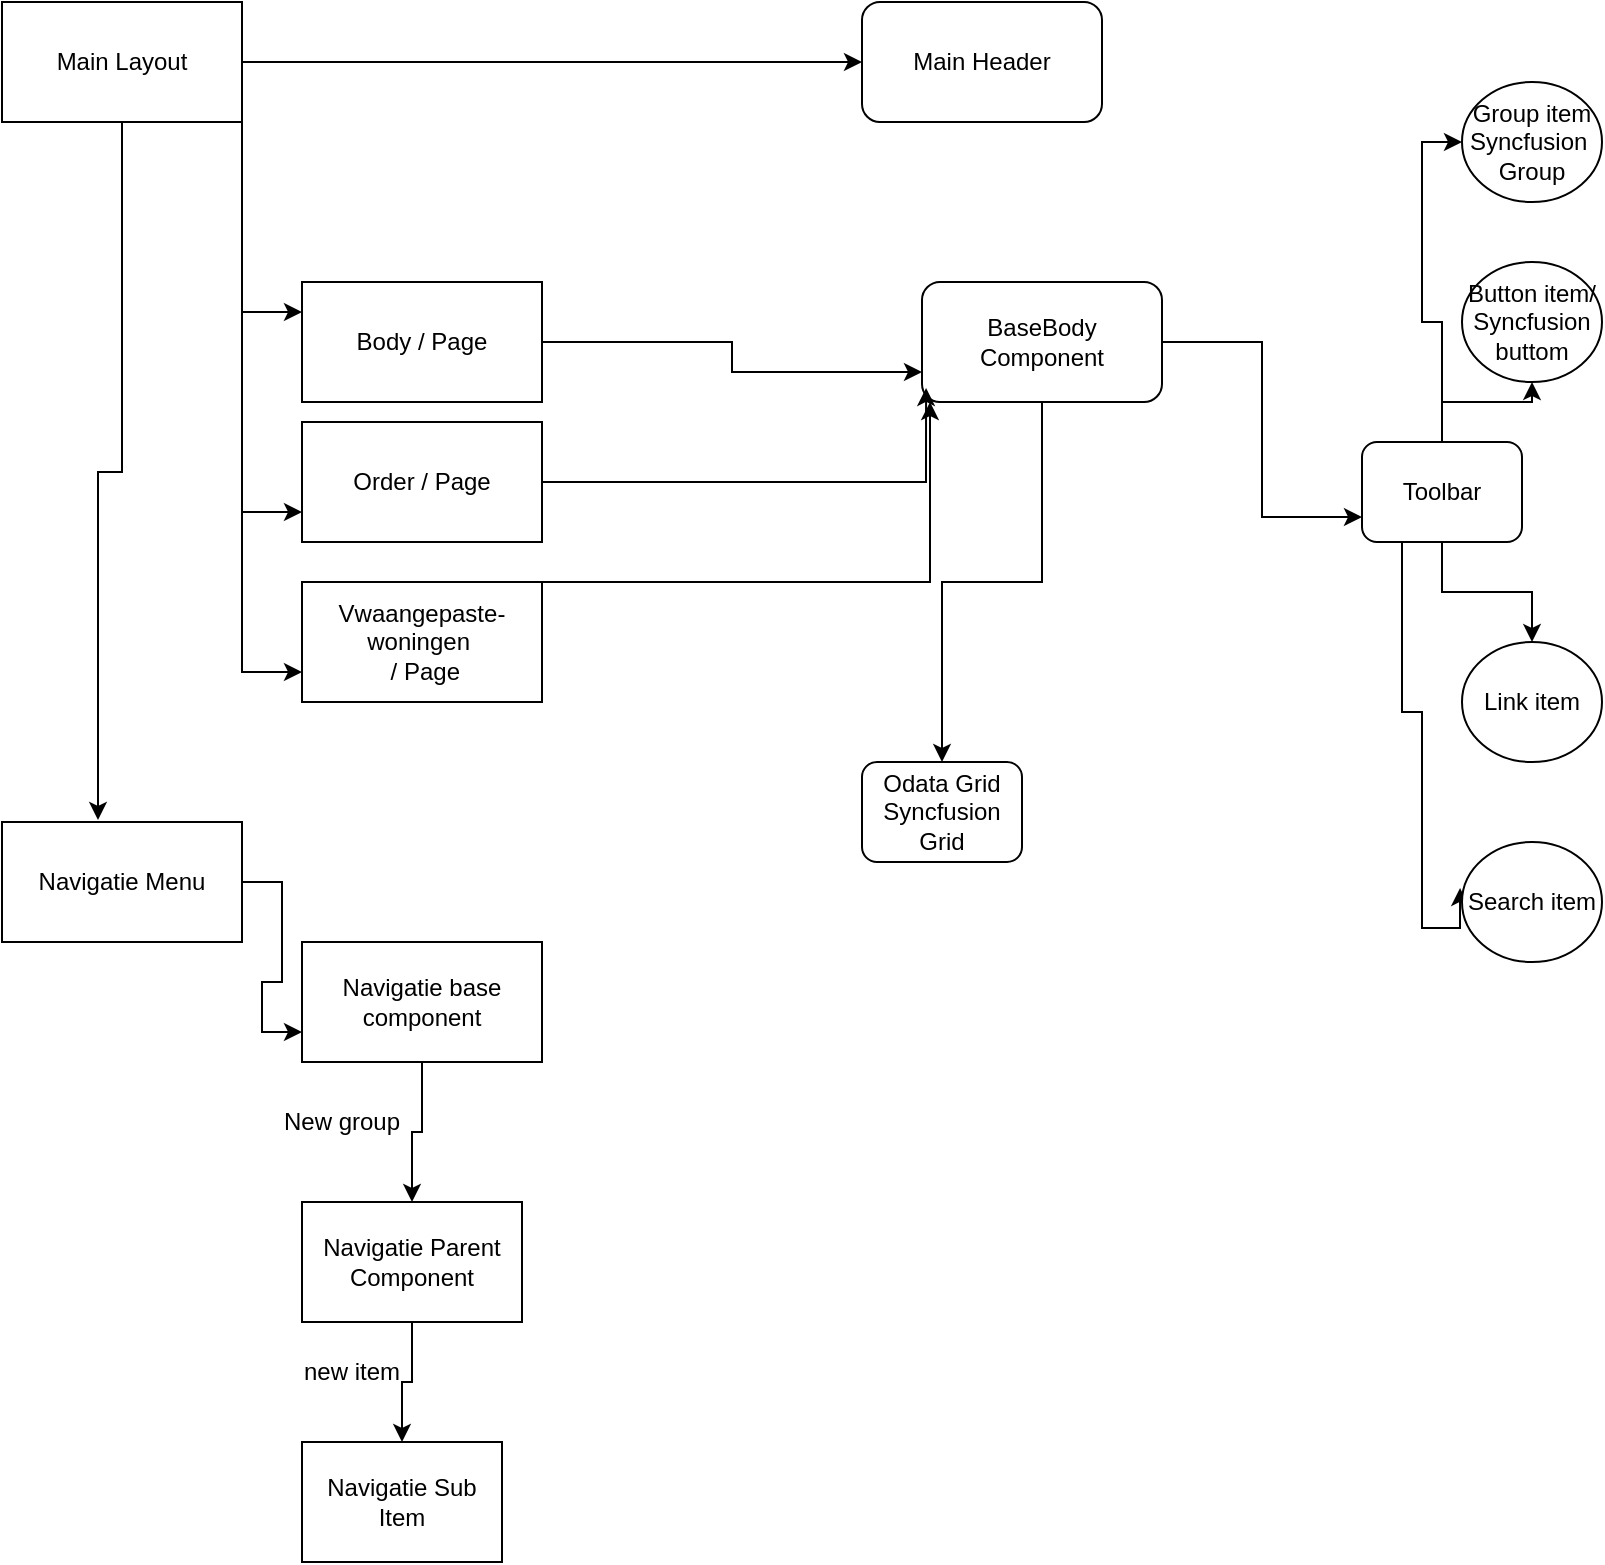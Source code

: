 <mxfile version="13.0.6" type="device" pages="2"><diagram id="EzeYdW157Efq7s_uMG5j" name="Constructor"><mxGraphModel dx="1422" dy="762" grid="1" gridSize="10" guides="1" tooltips="1" connect="1" arrows="1" fold="1" page="1" pageScale="1" pageWidth="827" pageHeight="1169" math="0" shadow="0"><root><mxCell id="0"/><mxCell id="1" parent="0"/><mxCell id="TAttu3GcbCzrDz8C-yx1-27" style="edgeStyle=orthogonalEdgeStyle;rounded=0;orthogonalLoop=1;jettySize=auto;html=1;entryX=0;entryY=0.75;entryDx=0;entryDy=0;" parent="1" source="TAttu3GcbCzrDz8C-yx1-1" target="TAttu3GcbCzrDz8C-yx1-5" edge="1"><mxGeometry relative="1" as="geometry"/></mxCell><mxCell id="TAttu3GcbCzrDz8C-yx1-1" value="Body / Page" style="rounded=0;whiteSpace=wrap;html=1;" parent="1" vertex="1"><mxGeometry x="150" y="160" width="120" height="60" as="geometry"/></mxCell><mxCell id="TAttu3GcbCzrDz8C-yx1-25" style="edgeStyle=orthogonalEdgeStyle;rounded=0;orthogonalLoop=1;jettySize=auto;html=1;entryX=0.5;entryY=0;entryDx=0;entryDy=0;" parent="1" source="TAttu3GcbCzrDz8C-yx1-5" target="TAttu3GcbCzrDz8C-yx1-11" edge="1"><mxGeometry relative="1" as="geometry"/></mxCell><mxCell id="TAttu3GcbCzrDz8C-yx1-26" style="edgeStyle=orthogonalEdgeStyle;rounded=0;orthogonalLoop=1;jettySize=auto;html=1;entryX=0;entryY=0.75;entryDx=0;entryDy=0;" parent="1" source="TAttu3GcbCzrDz8C-yx1-5" target="TAttu3GcbCzrDz8C-yx1-10" edge="1"><mxGeometry relative="1" as="geometry"/></mxCell><mxCell id="TAttu3GcbCzrDz8C-yx1-5" value="BaseBody Component" style="rounded=1;whiteSpace=wrap;html=1;" parent="1" vertex="1"><mxGeometry x="460" y="160" width="120" height="60" as="geometry"/></mxCell><mxCell id="TAttu3GcbCzrDz8C-yx1-9" value="Main Header" style="rounded=1;whiteSpace=wrap;html=1;" parent="1" vertex="1"><mxGeometry x="430" y="20" width="120" height="60" as="geometry"/></mxCell><mxCell id="TAttu3GcbCzrDz8C-yx1-31" style="edgeStyle=orthogonalEdgeStyle;rounded=0;orthogonalLoop=1;jettySize=auto;html=1;" parent="1" source="TAttu3GcbCzrDz8C-yx1-10" target="TAttu3GcbCzrDz8C-yx1-32" edge="1"><mxGeometry relative="1" as="geometry"><mxPoint x="740" y="170" as="targetPoint"/></mxGeometry></mxCell><mxCell id="TAttu3GcbCzrDz8C-yx1-33" style="edgeStyle=orthogonalEdgeStyle;rounded=0;orthogonalLoop=1;jettySize=auto;html=1;entryX=0.5;entryY=0;entryDx=0;entryDy=0;" parent="1" source="TAttu3GcbCzrDz8C-yx1-10" target="TAttu3GcbCzrDz8C-yx1-34" edge="1"><mxGeometry relative="1" as="geometry"><mxPoint x="720" y="370" as="targetPoint"/></mxGeometry></mxCell><mxCell id="TAttu3GcbCzrDz8C-yx1-36" style="edgeStyle=orthogonalEdgeStyle;rounded=0;orthogonalLoop=1;jettySize=auto;html=1;entryX=0;entryY=0.5;entryDx=0;entryDy=0;" parent="1" source="TAttu3GcbCzrDz8C-yx1-10" target="TAttu3GcbCzrDz8C-yx1-35" edge="1"><mxGeometry relative="1" as="geometry"/></mxCell><mxCell id="TAttu3GcbCzrDz8C-yx1-38" style="edgeStyle=orthogonalEdgeStyle;rounded=0;orthogonalLoop=1;jettySize=auto;html=1;entryX=-0.014;entryY=0.383;entryDx=0;entryDy=0;entryPerimeter=0;" parent="1" source="TAttu3GcbCzrDz8C-yx1-10" target="TAttu3GcbCzrDz8C-yx1-37" edge="1"><mxGeometry relative="1" as="geometry"><Array as="points"><mxPoint x="700" y="375"/><mxPoint x="710" y="375"/><mxPoint x="710" y="483"/></Array></mxGeometry></mxCell><mxCell id="TAttu3GcbCzrDz8C-yx1-10" value="Toolbar" style="rounded=1;whiteSpace=wrap;html=1;" parent="1" vertex="1"><mxGeometry x="680" y="240" width="80" height="50" as="geometry"/></mxCell><mxCell id="TAttu3GcbCzrDz8C-yx1-11" value="Odata Grid&lt;br&gt;Syncfusion&lt;br&gt;Grid" style="rounded=1;whiteSpace=wrap;html=1;" parent="1" vertex="1"><mxGeometry x="430" y="400" width="80" height="50" as="geometry"/></mxCell><mxCell id="TAttu3GcbCzrDz8C-yx1-28" style="edgeStyle=orthogonalEdgeStyle;rounded=0;orthogonalLoop=1;jettySize=auto;html=1;entryX=0;entryY=0.5;entryDx=0;entryDy=0;" parent="1" source="TAttu3GcbCzrDz8C-yx1-12" target="TAttu3GcbCzrDz8C-yx1-9" edge="1"><mxGeometry relative="1" as="geometry"/></mxCell><mxCell id="TAttu3GcbCzrDz8C-yx1-29" style="edgeStyle=orthogonalEdgeStyle;rounded=0;orthogonalLoop=1;jettySize=auto;html=1;entryX=0;entryY=0.25;entryDx=0;entryDy=0;" parent="1" source="TAttu3GcbCzrDz8C-yx1-12" target="TAttu3GcbCzrDz8C-yx1-1" edge="1"><mxGeometry relative="1" as="geometry"><Array as="points"><mxPoint x="120" y="175"/></Array></mxGeometry></mxCell><mxCell id="TAttu3GcbCzrDz8C-yx1-30" style="edgeStyle=orthogonalEdgeStyle;rounded=0;orthogonalLoop=1;jettySize=auto;html=1;entryX=0.4;entryY=-0.017;entryDx=0;entryDy=0;entryPerimeter=0;" parent="1" source="TAttu3GcbCzrDz8C-yx1-12" target="TAttu3GcbCzrDz8C-yx1-15" edge="1"><mxGeometry relative="1" as="geometry"/></mxCell><mxCell id="TAttu3GcbCzrDz8C-yx1-43" style="edgeStyle=orthogonalEdgeStyle;rounded=0;orthogonalLoop=1;jettySize=auto;html=1;entryX=0;entryY=0.75;entryDx=0;entryDy=0;" parent="1" source="TAttu3GcbCzrDz8C-yx1-12" target="TAttu3GcbCzrDz8C-yx1-39" edge="1"><mxGeometry relative="1" as="geometry"><Array as="points"><mxPoint x="120" y="275"/></Array></mxGeometry></mxCell><mxCell id="TAttu3GcbCzrDz8C-yx1-44" style="edgeStyle=orthogonalEdgeStyle;rounded=0;orthogonalLoop=1;jettySize=auto;html=1;entryX=0;entryY=0.75;entryDx=0;entryDy=0;" parent="1" source="TAttu3GcbCzrDz8C-yx1-12" target="TAttu3GcbCzrDz8C-yx1-41" edge="1"><mxGeometry relative="1" as="geometry"><Array as="points"><mxPoint x="120" y="355"/></Array></mxGeometry></mxCell><mxCell id="TAttu3GcbCzrDz8C-yx1-12" value="Main Layout" style="rounded=0;whiteSpace=wrap;html=1;" parent="1" vertex="1"><mxGeometry y="20" width="120" height="60" as="geometry"/></mxCell><mxCell id="TAttu3GcbCzrDz8C-yx1-40" style="edgeStyle=orthogonalEdgeStyle;rounded=0;orthogonalLoop=1;jettySize=auto;html=1;entryX=0;entryY=0.75;entryDx=0;entryDy=0;" parent="1" source="TAttu3GcbCzrDz8C-yx1-15" target="TAttu3GcbCzrDz8C-yx1-17" edge="1"><mxGeometry relative="1" as="geometry"/></mxCell><mxCell id="TAttu3GcbCzrDz8C-yx1-15" value="Navigatie Menu" style="rounded=0;whiteSpace=wrap;html=1;" parent="1" vertex="1"><mxGeometry y="430" width="120" height="60" as="geometry"/></mxCell><mxCell id="TAttu3GcbCzrDz8C-yx1-18" style="edgeStyle=orthogonalEdgeStyle;rounded=0;orthogonalLoop=1;jettySize=auto;html=1;" parent="1" source="TAttu3GcbCzrDz8C-yx1-17" target="TAttu3GcbCzrDz8C-yx1-19" edge="1"><mxGeometry relative="1" as="geometry"><mxPoint x="260" y="660" as="targetPoint"/></mxGeometry></mxCell><mxCell id="TAttu3GcbCzrDz8C-yx1-17" value="Navigatie base component" style="rounded=0;whiteSpace=wrap;html=1;" parent="1" vertex="1"><mxGeometry x="150" y="490" width="120" height="60" as="geometry"/></mxCell><mxCell id="TAttu3GcbCzrDz8C-yx1-21" style="edgeStyle=orthogonalEdgeStyle;rounded=0;orthogonalLoop=1;jettySize=auto;html=1;entryX=0.5;entryY=0;entryDx=0;entryDy=0;" parent="1" source="TAttu3GcbCzrDz8C-yx1-19" target="TAttu3GcbCzrDz8C-yx1-20" edge="1"><mxGeometry relative="1" as="geometry"/></mxCell><mxCell id="TAttu3GcbCzrDz8C-yx1-19" value="Navigatie Parent Component" style="rounded=0;whiteSpace=wrap;html=1;" parent="1" vertex="1"><mxGeometry x="150" y="620" width="110" height="60" as="geometry"/></mxCell><mxCell id="TAttu3GcbCzrDz8C-yx1-20" value="Navigatie Sub Item" style="rounded=0;whiteSpace=wrap;html=1;" parent="1" vertex="1"><mxGeometry x="150" y="740" width="100" height="60" as="geometry"/></mxCell><mxCell id="TAttu3GcbCzrDz8C-yx1-22" value="New group" style="text;html=1;strokeColor=none;fillColor=none;align=center;verticalAlign=middle;whiteSpace=wrap;rounded=0;" parent="1" vertex="1"><mxGeometry x="130" y="570" width="80" height="20" as="geometry"/></mxCell><mxCell id="TAttu3GcbCzrDz8C-yx1-23" value="new item" style="text;html=1;strokeColor=none;fillColor=none;align=center;verticalAlign=middle;whiteSpace=wrap;rounded=0;" parent="1" vertex="1"><mxGeometry x="140" y="695" width="70" height="20" as="geometry"/></mxCell><mxCell id="TAttu3GcbCzrDz8C-yx1-32" value="Button item/&lt;br&gt;Syncfusion&lt;br&gt;buttom" style="ellipse;whiteSpace=wrap;html=1;" parent="1" vertex="1"><mxGeometry x="730" y="150" width="70" height="60" as="geometry"/></mxCell><mxCell id="TAttu3GcbCzrDz8C-yx1-34" value="Link item" style="ellipse;whiteSpace=wrap;html=1;" parent="1" vertex="1"><mxGeometry x="730" y="340" width="70" height="60" as="geometry"/></mxCell><mxCell id="TAttu3GcbCzrDz8C-yx1-35" value="Group item&lt;br&gt;Syncfusion&amp;nbsp;&lt;br&gt;Group" style="ellipse;whiteSpace=wrap;html=1;" parent="1" vertex="1"><mxGeometry x="730" y="60" width="70" height="60" as="geometry"/></mxCell><mxCell id="TAttu3GcbCzrDz8C-yx1-37" value="Search item" style="ellipse;whiteSpace=wrap;html=1;" parent="1" vertex="1"><mxGeometry x="730" y="440" width="70" height="60" as="geometry"/></mxCell><mxCell id="TAttu3GcbCzrDz8C-yx1-45" style="edgeStyle=orthogonalEdgeStyle;rounded=0;orthogonalLoop=1;jettySize=auto;html=1;entryX=0.017;entryY=0.883;entryDx=0;entryDy=0;entryPerimeter=0;" parent="1" source="TAttu3GcbCzrDz8C-yx1-39" target="TAttu3GcbCzrDz8C-yx1-5" edge="1"><mxGeometry relative="1" as="geometry"/></mxCell><mxCell id="TAttu3GcbCzrDz8C-yx1-39" value="Order&amp;nbsp;/ Page" style="rounded=0;whiteSpace=wrap;html=1;" parent="1" vertex="1"><mxGeometry x="150" y="230" width="120" height="60" as="geometry"/></mxCell><mxCell id="TAttu3GcbCzrDz8C-yx1-46" style="edgeStyle=orthogonalEdgeStyle;rounded=0;orthogonalLoop=1;jettySize=auto;html=1;" parent="1" source="TAttu3GcbCzrDz8C-yx1-41" target="TAttu3GcbCzrDz8C-yx1-5" edge="1"><mxGeometry relative="1" as="geometry"><Array as="points"><mxPoint x="464" y="310"/></Array></mxGeometry></mxCell><mxCell id="TAttu3GcbCzrDz8C-yx1-41" value="Vwaangepaste-&lt;br&gt;woningen&amp;nbsp;&lt;br&gt;&amp;nbsp;/ Page" style="rounded=0;whiteSpace=wrap;html=1;" parent="1" vertex="1"><mxGeometry x="150" y="310" width="120" height="60" as="geometry"/></mxCell></root></mxGraphModel></diagram><diagram id="5Kn0z0ODK9lCl66H6Cjj" name="Event"><mxGraphModel dx="1422" dy="762" grid="1" gridSize="10" guides="1" tooltips="1" connect="1" arrows="1" fold="1" page="1" pageScale="1" pageWidth="827" pageHeight="1169" math="0" shadow="0"><root><mxCell id="rk7JNqBKRTeUtd0cHLzC-0"/><mxCell id="rk7JNqBKRTeUtd0cHLzC-1" parent="rk7JNqBKRTeUtd0cHLzC-0"/><mxCell id="rk7JNqBKRTeUtd0cHLzC-2" style="edgeStyle=orthogonalEdgeStyle;rounded=0;orthogonalLoop=1;jettySize=auto;html=1;entryX=0;entryY=0.75;entryDx=0;entryDy=0;" edge="1" parent="rk7JNqBKRTeUtd0cHLzC-1" source="rk7JNqBKRTeUtd0cHLzC-3" target="rk7JNqBKRTeUtd0cHLzC-6"><mxGeometry relative="1" as="geometry"/></mxCell><mxCell id="rk7JNqBKRTeUtd0cHLzC-3" value="Body / Page" style="rounded=0;whiteSpace=wrap;html=1;" vertex="1" parent="rk7JNqBKRTeUtd0cHLzC-1"><mxGeometry x="167" y="190" width="120" height="60" as="geometry"/></mxCell><mxCell id="rk7JNqBKRTeUtd0cHLzC-4" style="edgeStyle=orthogonalEdgeStyle;rounded=0;orthogonalLoop=1;jettySize=auto;html=1;entryX=0.5;entryY=0;entryDx=0;entryDy=0;" edge="1" parent="rk7JNqBKRTeUtd0cHLzC-1" source="rk7JNqBKRTeUtd0cHLzC-6" target="rk7JNqBKRTeUtd0cHLzC-13"><mxGeometry relative="1" as="geometry"/></mxCell><mxCell id="rk7JNqBKRTeUtd0cHLzC-5" style="edgeStyle=orthogonalEdgeStyle;rounded=0;orthogonalLoop=1;jettySize=auto;html=1;entryX=0;entryY=0.75;entryDx=0;entryDy=0;" edge="1" parent="rk7JNqBKRTeUtd0cHLzC-1" source="rk7JNqBKRTeUtd0cHLzC-6" target="rk7JNqBKRTeUtd0cHLzC-12"><mxGeometry relative="1" as="geometry"/></mxCell><mxCell id="rk7JNqBKRTeUtd0cHLzC-6" value="BaseBody Component" style="rounded=1;whiteSpace=wrap;html=1;" vertex="1" parent="rk7JNqBKRTeUtd0cHLzC-1"><mxGeometry x="477" y="190" width="120" height="60" as="geometry"/></mxCell><mxCell id="rk7JNqBKRTeUtd0cHLzC-7" value="Main Header" style="rounded=1;whiteSpace=wrap;html=1;" vertex="1" parent="rk7JNqBKRTeUtd0cHLzC-1"><mxGeometry x="447" y="50" width="120" height="60" as="geometry"/></mxCell><mxCell id="rk7JNqBKRTeUtd0cHLzC-8" style="edgeStyle=orthogonalEdgeStyle;rounded=0;orthogonalLoop=1;jettySize=auto;html=1;" edge="1" parent="rk7JNqBKRTeUtd0cHLzC-1" source="rk7JNqBKRTeUtd0cHLzC-12" target="rk7JNqBKRTeUtd0cHLzC-27"><mxGeometry relative="1" as="geometry"><mxPoint x="757" y="200" as="targetPoint"/></mxGeometry></mxCell><mxCell id="rk7JNqBKRTeUtd0cHLzC-9" style="edgeStyle=orthogonalEdgeStyle;rounded=0;orthogonalLoop=1;jettySize=auto;html=1;entryX=0.5;entryY=0;entryDx=0;entryDy=0;" edge="1" parent="rk7JNqBKRTeUtd0cHLzC-1" source="rk7JNqBKRTeUtd0cHLzC-12" target="rk7JNqBKRTeUtd0cHLzC-28"><mxGeometry relative="1" as="geometry"><mxPoint x="737" y="400" as="targetPoint"/></mxGeometry></mxCell><mxCell id="rk7JNqBKRTeUtd0cHLzC-10" style="edgeStyle=orthogonalEdgeStyle;rounded=0;orthogonalLoop=1;jettySize=auto;html=1;entryX=0;entryY=0.5;entryDx=0;entryDy=0;" edge="1" parent="rk7JNqBKRTeUtd0cHLzC-1" source="rk7JNqBKRTeUtd0cHLzC-12" target="rk7JNqBKRTeUtd0cHLzC-29"><mxGeometry relative="1" as="geometry"/></mxCell><mxCell id="rk7JNqBKRTeUtd0cHLzC-11" style="edgeStyle=orthogonalEdgeStyle;rounded=0;orthogonalLoop=1;jettySize=auto;html=1;entryX=-0.014;entryY=0.383;entryDx=0;entryDy=0;entryPerimeter=0;" edge="1" parent="rk7JNqBKRTeUtd0cHLzC-1" source="rk7JNqBKRTeUtd0cHLzC-12" target="rk7JNqBKRTeUtd0cHLzC-30"><mxGeometry relative="1" as="geometry"><Array as="points"><mxPoint x="717" y="405"/><mxPoint x="727" y="405"/><mxPoint x="727" y="513"/></Array></mxGeometry></mxCell><mxCell id="rk7JNqBKRTeUtd0cHLzC-12" value="Toolbar" style="rounded=1;whiteSpace=wrap;html=1;" vertex="1" parent="rk7JNqBKRTeUtd0cHLzC-1"><mxGeometry x="697" y="270" width="80" height="50" as="geometry"/></mxCell><mxCell id="rk7JNqBKRTeUtd0cHLzC-13" value="Odata Grid&lt;br&gt;Syncfusion&lt;br&gt;Grid" style="rounded=1;whiteSpace=wrap;html=1;" vertex="1" parent="rk7JNqBKRTeUtd0cHLzC-1"><mxGeometry x="497" y="440" width="80" height="50" as="geometry"/></mxCell><mxCell id="rk7JNqBKRTeUtd0cHLzC-14" style="edgeStyle=orthogonalEdgeStyle;rounded=0;orthogonalLoop=1;jettySize=auto;html=1;entryX=0;entryY=0.5;entryDx=0;entryDy=0;exitX=1.042;exitY=0.383;exitDx=0;exitDy=0;exitPerimeter=0;" edge="1" parent="rk7JNqBKRTeUtd0cHLzC-1" source="rk7JNqBKRTeUtd0cHLzC-35" target="rk7JNqBKRTeUtd0cHLzC-7"><mxGeometry relative="1" as="geometry"><mxPoint x="137" y="80" as="sourcePoint"/></mxGeometry></mxCell><mxCell id="rk7JNqBKRTeUtd0cHLzC-15" style="edgeStyle=orthogonalEdgeStyle;rounded=0;orthogonalLoop=1;jettySize=auto;html=1;entryX=0;entryY=0.25;entryDx=0;entryDy=0;" edge="1" parent="rk7JNqBKRTeUtd0cHLzC-1" target="rk7JNqBKRTeUtd0cHLzC-3"><mxGeometry relative="1" as="geometry"><mxPoint x="137" y="110" as="sourcePoint"/><Array as="points"><mxPoint x="137" y="205"/></Array></mxGeometry></mxCell><mxCell id="rk7JNqBKRTeUtd0cHLzC-16" style="edgeStyle=orthogonalEdgeStyle;rounded=0;orthogonalLoop=1;jettySize=auto;html=1;exitX=0.45;exitY=1.017;exitDx=0;exitDy=0;exitPerimeter=0;" edge="1" parent="rk7JNqBKRTeUtd0cHLzC-1" source="rk7JNqBKRTeUtd0cHLzC-35" target="rk7JNqBKRTeUtd0cHLzC-36"><mxGeometry relative="1" as="geometry"><mxPoint x="77" y="110" as="sourcePoint"/><mxPoint x="65" y="458.98" as="targetPoint"/></mxGeometry></mxCell><mxCell id="rk7JNqBKRTeUtd0cHLzC-17" style="edgeStyle=orthogonalEdgeStyle;rounded=0;orthogonalLoop=1;jettySize=auto;html=1;entryX=0;entryY=0.75;entryDx=0;entryDy=0;" edge="1" parent="rk7JNqBKRTeUtd0cHLzC-1" target="rk7JNqBKRTeUtd0cHLzC-32"><mxGeometry relative="1" as="geometry"><mxPoint x="137" y="110" as="sourcePoint"/><Array as="points"><mxPoint x="137" y="305"/></Array></mxGeometry></mxCell><mxCell id="rk7JNqBKRTeUtd0cHLzC-18" style="edgeStyle=orthogonalEdgeStyle;rounded=0;orthogonalLoop=1;jettySize=auto;html=1;entryX=0;entryY=0.75;entryDx=0;entryDy=0;exitX=1;exitY=1;exitDx=0;exitDy=0;" edge="1" parent="rk7JNqBKRTeUtd0cHLzC-1" source="rk7JNqBKRTeUtd0cHLzC-35" target="rk7JNqBKRTeUtd0cHLzC-34"><mxGeometry relative="1" as="geometry"><mxPoint x="137" y="110" as="sourcePoint"/><Array as="points"><mxPoint x="137" y="120"/><mxPoint x="137" y="385"/></Array></mxGeometry></mxCell><mxCell id="rk7JNqBKRTeUtd0cHLzC-19" style="edgeStyle=orthogonalEdgeStyle;rounded=0;orthogonalLoop=1;jettySize=auto;html=1;entryX=0;entryY=0.75;entryDx=0;entryDy=0;exitX=1;exitY=0.5;exitDx=0;exitDy=0;" edge="1" parent="rk7JNqBKRTeUtd0cHLzC-1" source="rk7JNqBKRTeUtd0cHLzC-36" target="rk7JNqBKRTeUtd0cHLzC-21"><mxGeometry relative="1" as="geometry"><mxPoint x="137" y="490" as="sourcePoint"/></mxGeometry></mxCell><mxCell id="rk7JNqBKRTeUtd0cHLzC-20" style="edgeStyle=orthogonalEdgeStyle;rounded=0;orthogonalLoop=1;jettySize=auto;html=1;" edge="1" parent="rk7JNqBKRTeUtd0cHLzC-1" source="rk7JNqBKRTeUtd0cHLzC-21" target="rk7JNqBKRTeUtd0cHLzC-23"><mxGeometry relative="1" as="geometry"><mxPoint x="277" y="690" as="targetPoint"/></mxGeometry></mxCell><mxCell id="rk7JNqBKRTeUtd0cHLzC-21" value="Navigatie base component" style="rounded=0;whiteSpace=wrap;html=1;" vertex="1" parent="rk7JNqBKRTeUtd0cHLzC-1"><mxGeometry x="167" y="520" width="120" height="60" as="geometry"/></mxCell><mxCell id="rk7JNqBKRTeUtd0cHLzC-22" style="edgeStyle=orthogonalEdgeStyle;rounded=0;orthogonalLoop=1;jettySize=auto;html=1;entryX=0.5;entryY=0;entryDx=0;entryDy=0;" edge="1" parent="rk7JNqBKRTeUtd0cHLzC-1" source="rk7JNqBKRTeUtd0cHLzC-23" target="rk7JNqBKRTeUtd0cHLzC-24"><mxGeometry relative="1" as="geometry"/></mxCell><mxCell id="rk7JNqBKRTeUtd0cHLzC-23" value="Navigatie Parent Component" style="rounded=0;whiteSpace=wrap;html=1;" vertex="1" parent="rk7JNqBKRTeUtd0cHLzC-1"><mxGeometry x="167" y="650" width="110" height="60" as="geometry"/></mxCell><mxCell id="rk7JNqBKRTeUtd0cHLzC-24" value="Navigatie Sub Item" style="rounded=0;whiteSpace=wrap;html=1;" vertex="1" parent="rk7JNqBKRTeUtd0cHLzC-1"><mxGeometry x="167" y="770" width="100" height="60" as="geometry"/></mxCell><mxCell id="rk7JNqBKRTeUtd0cHLzC-25" value="New group" style="text;html=1;strokeColor=#b85450;fillColor=#f8cecc;align=center;verticalAlign=middle;whiteSpace=wrap;rounded=0;" vertex="1" parent="rk7JNqBKRTeUtd0cHLzC-1"><mxGeometry x="142" y="610" width="80" height="20" as="geometry"/></mxCell><mxCell id="rk7JNqBKRTeUtd0cHLzC-26" value="new item" style="text;html=1;strokeColor=#b85450;fillColor=#f8cecc;align=center;verticalAlign=middle;whiteSpace=wrap;rounded=0;" vertex="1" parent="rk7JNqBKRTeUtd0cHLzC-1"><mxGeometry x="147" y="730" width="70" height="20" as="geometry"/></mxCell><mxCell id="rk7JNqBKRTeUtd0cHLzC-27" value="Button item/&lt;br&gt;Syncfusion&lt;br&gt;buttom" style="ellipse;whiteSpace=wrap;html=1;" vertex="1" parent="rk7JNqBKRTeUtd0cHLzC-1"><mxGeometry x="627" y="120" width="70" height="60" as="geometry"/></mxCell><mxCell id="rk7JNqBKRTeUtd0cHLzC-28" value="Link item" style="ellipse;whiteSpace=wrap;html=1;" vertex="1" parent="rk7JNqBKRTeUtd0cHLzC-1"><mxGeometry x="747" y="370" width="70" height="60" as="geometry"/></mxCell><mxCell id="rk7JNqBKRTeUtd0cHLzC-29" value="Group item&lt;br&gt;Syncfusion&amp;nbsp;&lt;br&gt;Group" style="ellipse;whiteSpace=wrap;html=1;" vertex="1" parent="rk7JNqBKRTeUtd0cHLzC-1"><mxGeometry x="740" y="120" width="70" height="60" as="geometry"/></mxCell><mxCell id="rk7JNqBKRTeUtd0cHLzC-30" value="Search item" style="ellipse;whiteSpace=wrap;html=1;" vertex="1" parent="rk7JNqBKRTeUtd0cHLzC-1"><mxGeometry x="747" y="470" width="70" height="60" as="geometry"/></mxCell><mxCell id="rk7JNqBKRTeUtd0cHLzC-31" style="edgeStyle=orthogonalEdgeStyle;rounded=0;orthogonalLoop=1;jettySize=auto;html=1;entryX=0.017;entryY=0.883;entryDx=0;entryDy=0;entryPerimeter=0;" edge="1" parent="rk7JNqBKRTeUtd0cHLzC-1" source="rk7JNqBKRTeUtd0cHLzC-42" target="rk7JNqBKRTeUtd0cHLzC-6"><mxGeometry relative="1" as="geometry"/></mxCell><mxCell id="rk7JNqBKRTeUtd0cHLzC-32" value="Order&amp;nbsp;/ Page" style="rounded=0;whiteSpace=wrap;html=1;" vertex="1" parent="rk7JNqBKRTeUtd0cHLzC-1"><mxGeometry x="167" y="260" width="120" height="60" as="geometry"/></mxCell><mxCell id="rk7JNqBKRTeUtd0cHLzC-33" style="edgeStyle=orthogonalEdgeStyle;rounded=0;orthogonalLoop=1;jettySize=auto;html=1;" edge="1" parent="rk7JNqBKRTeUtd0cHLzC-1" source="rk7JNqBKRTeUtd0cHLzC-34" target="rk7JNqBKRTeUtd0cHLzC-6"><mxGeometry relative="1" as="geometry"><Array as="points"><mxPoint x="481" y="340"/></Array></mxGeometry></mxCell><mxCell id="rk7JNqBKRTeUtd0cHLzC-34" value="Vwaangepaste-&lt;br&gt;woningen&amp;nbsp;&lt;br&gt;&amp;nbsp;/ Page" style="rounded=0;whiteSpace=wrap;html=1;" vertex="1" parent="rk7JNqBKRTeUtd0cHLzC-1"><mxGeometry x="167" y="340" width="120" height="60" as="geometry"/></mxCell><mxCell id="rk7JNqBKRTeUtd0cHLzC-35" value="Main Layout" style="rounded=0;whiteSpace=wrap;html=1;" vertex="1" parent="rk7JNqBKRTeUtd0cHLzC-1"><mxGeometry x="20" y="60" width="120" height="60" as="geometry"/></mxCell><mxCell id="rk7JNqBKRTeUtd0cHLzC-36" value="Navigatie Menu" style="rounded=0;whiteSpace=wrap;html=1;" vertex="1" parent="rk7JNqBKRTeUtd0cHLzC-1"><mxGeometry x="10" y="460" width="120" height="60" as="geometry"/></mxCell><mxCell id="rk7JNqBKRTeUtd0cHLzC-37" value="Vwaangepastewoningen" style="text;html=1;strokeColor=#b85450;fillColor=#f8cecc;align=center;verticalAlign=middle;whiteSpace=wrap;rounded=0;" vertex="1" parent="rk7JNqBKRTeUtd0cHLzC-1"><mxGeometry x="287" y="200" width="140" height="20" as="geometry"/></mxCell><mxCell id="rk7JNqBKRTeUtd0cHLzC-38" value="Vwaangepastewoningen" style="text;html=1;strokeColor=#b85450;fillColor=#f8cecc;align=center;verticalAlign=middle;whiteSpace=wrap;rounded=0;" vertex="1" parent="rk7JNqBKRTeUtd0cHLzC-1"><mxGeometry x="288.5" y="360" width="140" height="20" as="geometry"/></mxCell><mxCell id="rk7JNqBKRTeUtd0cHLzC-39" value="Get data" style="text;html=1;strokeColor=#6c8ebf;fillColor=#dae8fc;align=center;verticalAlign=middle;whiteSpace=wrap;rounded=0;" vertex="1" parent="rk7JNqBKRTeUtd0cHLzC-1"><mxGeometry x="287" y="180" width="133" height="20" as="geometry"/></mxCell><mxCell id="rk7JNqBKRTeUtd0cHLzC-40" value="Get data" style="text;html=1;strokeColor=#6c8ebf;fillColor=#dae8fc;align=center;verticalAlign=middle;whiteSpace=wrap;rounded=0;" vertex="1" parent="rk7JNqBKRTeUtd0cHLzC-1"><mxGeometry x="288.5" y="260" width="51.5" height="20" as="geometry"/></mxCell><mxCell id="rk7JNqBKRTeUtd0cHLzC-41" value="Get data" style="text;html=1;strokeColor=#6c8ebf;fillColor=#dae8fc;align=center;verticalAlign=middle;whiteSpace=wrap;rounded=0;" vertex="1" parent="rk7JNqBKRTeUtd0cHLzC-1"><mxGeometry x="288.5" y="340" width="131.5" height="20" as="geometry"/></mxCell><mxCell id="rk7JNqBKRTeUtd0cHLzC-42" value="Order" style="text;html=1;align=center;verticalAlign=middle;resizable=0;points=[];autosize=1;fillColor=#f8cecc;strokeColor=#b85450;" vertex="1" parent="rk7JNqBKRTeUtd0cHLzC-1"><mxGeometry x="288.5" y="280" width="50" height="20" as="geometry"/></mxCell><mxCell id="rk7JNqBKRTeUtd0cHLzC-43" value="Wat gebeurt" style="text;html=1;strokeColor=#b85450;fillColor=#f8cecc;align=center;verticalAlign=middle;whiteSpace=wrap;rounded=0;" vertex="1" parent="rk7JNqBKRTeUtd0cHLzC-1"><mxGeometry x="138.5" y="940" width="150" height="30" as="geometry"/></mxCell><mxCell id="rk7JNqBKRTeUtd0cHLzC-44" value="Onclick" style="text;html=1;strokeColor=#6c8ebf;fillColor=#dae8fc;align=center;verticalAlign=middle;whiteSpace=wrap;rounded=0;" vertex="1" parent="rk7JNqBKRTeUtd0cHLzC-1"><mxGeometry x="167" y="580" width="40" height="20" as="geometry"/></mxCell><mxCell id="rk7JNqBKRTeUtd0cHLzC-45" value="Onclick" style="text;html=1;strokeColor=#6c8ebf;fillColor=#dae8fc;align=center;verticalAlign=middle;whiteSpace=wrap;rounded=0;" vertex="1" parent="rk7JNqBKRTeUtd0cHLzC-1"><mxGeometry x="167" y="710" width="40" height="20" as="geometry"/></mxCell><mxCell id="rk7JNqBKRTeUtd0cHLzC-46" value="Onclick" style="text;html=1;strokeColor=#6c8ebf;fillColor=#dae8fc;align=center;verticalAlign=middle;whiteSpace=wrap;rounded=0;" vertex="1" parent="rk7JNqBKRTeUtd0cHLzC-1"><mxGeometry x="267" y="770" width="40" height="20" as="geometry"/></mxCell><mxCell id="rk7JNqBKRTeUtd0cHLzC-47" value="" style="rounded=0;comic=1;strokeWidth=2;endArrow=blockThin;html=1;fontFamily=Comic Sans MS;fontStyle=1;exitX=1.03;exitY=0.867;exitDx=0;exitDy=0;exitPerimeter=0;strokeColor=#99CCFF;" edge="1" parent="rk7JNqBKRTeUtd0cHLzC-1" source="rk7JNqBKRTeUtd0cHLzC-24"><mxGeometry width="50" height="50" relative="1" as="geometry"><mxPoint x="318.5" y="810" as="sourcePoint"/><mxPoint x="140" y="390" as="targetPoint"/><Array as="points"><mxPoint x="350" y="822"/><mxPoint x="350" y="430"/><mxPoint x="140" y="430"/></Array></mxGeometry></mxCell><mxCell id="rk7JNqBKRTeUtd0cHLzC-48" value="One of pages" style="text;html=1;strokeColor=#b85450;fillColor=#f8cecc;align=center;verticalAlign=middle;whiteSpace=wrap;rounded=0;" vertex="1" parent="rk7JNqBKRTeUtd0cHLzC-1"><mxGeometry x="267" y="800" width="83" height="20" as="geometry"/></mxCell><mxCell id="rk7JNqBKRTeUtd0cHLzC-49" value="Onclick" style="text;html=1;strokeColor=#6c8ebf;fillColor=#dae8fc;align=center;verticalAlign=middle;whiteSpace=wrap;rounded=0;" vertex="1" parent="rk7JNqBKRTeUtd0cHLzC-1"><mxGeometry x="587" y="120" width="40" height="20" as="geometry"/></mxCell><mxCell id="rk7JNqBKRTeUtd0cHLzC-50" value="Excel Export" style="text;html=1;strokeColor=#b85450;fillColor=#f8cecc;align=center;verticalAlign=middle;whiteSpace=wrap;rounded=0;" vertex="1" parent="rk7JNqBKRTeUtd0cHLzC-1"><mxGeometry x="520" y="140" width="107" height="20" as="geometry"/></mxCell><mxCell id="rk7JNqBKRTeUtd0cHLzC-51" value="" style="endArrow=classic;html=1;strokeColor=#99CCFF;exitX=-0.014;exitY=0.733;exitDx=0;exitDy=0;exitPerimeter=0;strokeWidth=3;" edge="1" parent="rk7JNqBKRTeUtd0cHLzC-1" source="rk7JNqBKRTeUtd0cHLzC-27"><mxGeometry width="50" height="50" relative="1" as="geometry"><mxPoint x="380" y="400" as="sourcePoint"/><mxPoint x="580" y="188" as="targetPoint"/></mxGeometry></mxCell><mxCell id="rk7JNqBKRTeUtd0cHLzC-52" value="" style="endArrow=classic;html=1;strokeColor=#99CCFF;strokeWidth=3;" edge="1" parent="rk7JNqBKRTeUtd0cHLzC-1"><mxGeometry width="50" height="50" relative="1" as="geometry"><mxPoint x="370" y="970" as="sourcePoint"/><mxPoint x="490" y="970" as="targetPoint"/></mxGeometry></mxCell><mxCell id="rk7JNqBKRTeUtd0cHLzC-53" value="&lt;span&gt;Richting Van / naar&lt;/span&gt;" style="text;html=1;strokeColor=none;fillColor=none;align=center;verticalAlign=middle;whiteSpace=wrap;rounded=0;" vertex="1" parent="rk7JNqBKRTeUtd0cHLzC-1"><mxGeometry x="360" y="940" width="140" height="20" as="geometry"/></mxCell><mxCell id="rk7JNqBKRTeUtd0cHLzC-54" value="Metod get data from grid" style="text;html=1;strokeColor=#b85450;fillColor=#f8cecc;align=center;verticalAlign=middle;whiteSpace=wrap;rounded=0;" vertex="1" parent="rk7JNqBKRTeUtd0cHLzC-1"><mxGeometry x="560" y="250" width="70" height="60" as="geometry"/></mxCell><mxCell id="rk7JNqBKRTeUtd0cHLzC-55" value="" style="endArrow=classic;html=1;strokeColor=#99CCFF;strokeWidth=3;exitX=0.25;exitY=0;exitDx=0;exitDy=0;entryX=0.333;entryY=1;entryDx=0;entryDy=0;entryPerimeter=0;" edge="1" parent="rk7JNqBKRTeUtd0cHLzC-1" source="rk7JNqBKRTeUtd0cHLzC-13" target="rk7JNqBKRTeUtd0cHLzC-6"><mxGeometry width="50" height="50" relative="1" as="geometry"><mxPoint x="380" y="300" as="sourcePoint"/><mxPoint x="430" y="250" as="targetPoint"/></mxGeometry></mxCell><mxCell id="rk7JNqBKRTeUtd0cHLzC-56" value="" style="endArrow=classic;html=1;strokeColor=#99CCFF;strokeWidth=3;entryX=0.125;entryY=-0.06;entryDx=0;entryDy=0;entryPerimeter=0;" edge="1" parent="rk7JNqBKRTeUtd0cHLzC-1" target="rk7JNqBKRTeUtd0cHLzC-13"><mxGeometry width="50" height="50" relative="1" as="geometry"><mxPoint x="507" y="251" as="sourcePoint"/><mxPoint x="430" y="250" as="targetPoint"/></mxGeometry></mxCell><mxCell id="dUs4wY7hkxcD9tqwfvZa-0" value="Event" style="text;html=1;strokeColor=#6c8ebf;fillColor=#dae8fc;align=center;verticalAlign=middle;whiteSpace=wrap;rounded=0;" vertex="1" parent="rk7JNqBKRTeUtd0cHLzC-1"><mxGeometry x="10" y="940" width="110" height="30" as="geometry"/></mxCell></root></mxGraphModel></diagram></mxfile>